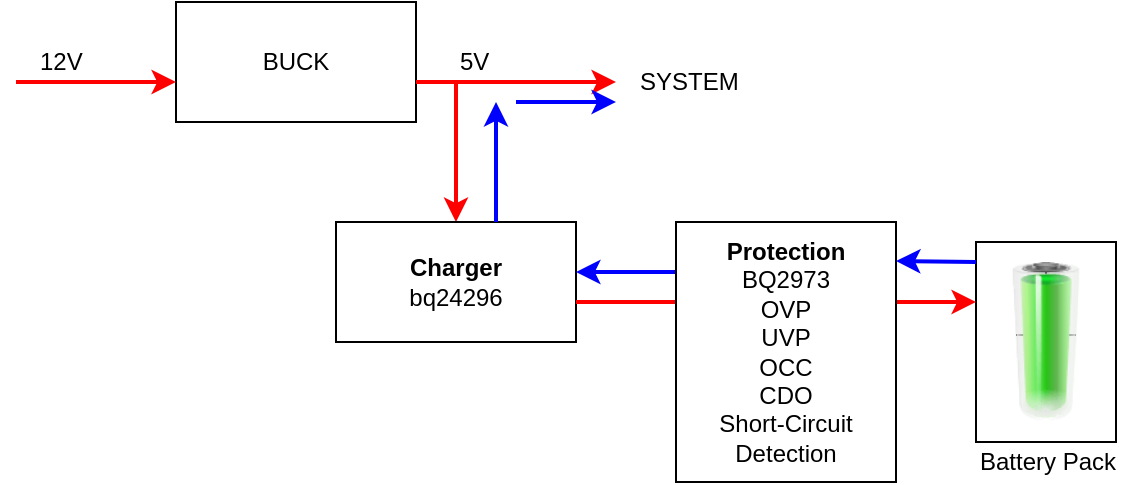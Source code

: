 <mxfile version="12.2.6" type="github" pages="1">
  <diagram id="C29vsQtd6jZAs602P4Rz" name="Page-1">
    <mxGraphModel dx="586" dy="347" grid="1" gridSize="10" guides="1" tooltips="1" connect="1" arrows="1" fold="1" page="1" pageScale="1" pageWidth="850" pageHeight="1100" math="0" shadow="0">
      <root>
        <mxCell id="0"/>
        <mxCell id="1" parent="0"/>
        <mxCell id="2DimMKOM4YlCNLxA1_Jv-13" value="" style="rounded=0;whiteSpace=wrap;html=1;" vertex="1" parent="1">
          <mxGeometry x="560" y="200" width="70" height="100" as="geometry"/>
        </mxCell>
        <mxCell id="2DimMKOM4YlCNLxA1_Jv-1" value="BUCK" style="rounded=0;whiteSpace=wrap;html=1;" vertex="1" parent="1">
          <mxGeometry x="160" y="80" width="120" height="60" as="geometry"/>
        </mxCell>
        <mxCell id="2DimMKOM4YlCNLxA1_Jv-2" value="12V" style="text;html=1;resizable=0;points=[];autosize=1;align=left;verticalAlign=top;spacingTop=-4;" vertex="1" parent="1">
          <mxGeometry x="90" y="100" width="40" height="20" as="geometry"/>
        </mxCell>
        <mxCell id="2DimMKOM4YlCNLxA1_Jv-3" value="" style="endArrow=classic;html=1;entryX=0;entryY=0.667;entryDx=0;entryDy=0;entryPerimeter=0;strokeColor=#FF0000;jumpSize=6;strokeWidth=2;" edge="1" parent="1" target="2DimMKOM4YlCNLxA1_Jv-1">
          <mxGeometry width="50" height="50" relative="1" as="geometry">
            <mxPoint x="80" y="120" as="sourcePoint"/>
            <mxPoint x="130" y="70" as="targetPoint"/>
          </mxGeometry>
        </mxCell>
        <mxCell id="2DimMKOM4YlCNLxA1_Jv-4" value="" style="endArrow=classic;html=1;strokeColor=#FF0000;strokeWidth=2;" edge="1" parent="1">
          <mxGeometry width="50" height="50" relative="1" as="geometry">
            <mxPoint x="280" y="120" as="sourcePoint"/>
            <mxPoint x="380" y="120" as="targetPoint"/>
          </mxGeometry>
        </mxCell>
        <mxCell id="2DimMKOM4YlCNLxA1_Jv-5" value="5V" style="text;html=1;resizable=0;points=[];autosize=1;align=left;verticalAlign=top;spacingTop=-4;" vertex="1" parent="1">
          <mxGeometry x="300" y="100" width="30" height="20" as="geometry"/>
        </mxCell>
        <mxCell id="2DimMKOM4YlCNLxA1_Jv-6" value="SYSTEM" style="text;html=1;resizable=0;points=[];autosize=1;align=left;verticalAlign=top;spacingTop=-4;" vertex="1" parent="1">
          <mxGeometry x="390" y="110" width="60" height="20" as="geometry"/>
        </mxCell>
        <mxCell id="2DimMKOM4YlCNLxA1_Jv-7" value="" style="endArrow=classic;html=1;exitX=0;exitY=1;exitDx=0;exitDy=0;exitPerimeter=0;strokeColor=#FF0000;jumpSize=6;strokeWidth=2;" edge="1" parent="1" source="2DimMKOM4YlCNLxA1_Jv-5">
          <mxGeometry width="50" height="50" relative="1" as="geometry">
            <mxPoint x="270" y="180" as="sourcePoint"/>
            <mxPoint x="300" y="190" as="targetPoint"/>
          </mxGeometry>
        </mxCell>
        <mxCell id="2DimMKOM4YlCNLxA1_Jv-8" value="&lt;b&gt;Charger&lt;/b&gt;&lt;br&gt;bq24296" style="rounded=0;whiteSpace=wrap;html=1;" vertex="1" parent="1">
          <mxGeometry x="240" y="190" width="120" height="60" as="geometry"/>
        </mxCell>
        <mxCell id="2DimMKOM4YlCNLxA1_Jv-10" value="" style="verticalLabelPosition=bottom;shadow=0;dashed=0;align=center;fillColor=#000000;html=1;verticalAlign=top;strokeWidth=1;shape=mxgraph.electrical.miscellaneous.monocell_battery;direction=north;" vertex="1" parent="1">
          <mxGeometry x="580" y="215" width="30" height="70" as="geometry"/>
        </mxCell>
        <mxCell id="2DimMKOM4YlCNLxA1_Jv-14" value="Battery Pack" style="text;html=1;resizable=0;points=[];autosize=1;align=left;verticalAlign=top;spacingTop=-4;" vertex="1" parent="1">
          <mxGeometry x="560" y="300" width="80" height="20" as="geometry"/>
        </mxCell>
        <mxCell id="2DimMKOM4YlCNLxA1_Jv-18" value="" style="image;html=1;labelBackgroundColor=#ffffff;image=img/lib/clip_art/general/Battery_100_128x128.png" vertex="1" parent="1">
          <mxGeometry x="560" y="210" width="70" height="80" as="geometry"/>
        </mxCell>
        <mxCell id="2DimMKOM4YlCNLxA1_Jv-19" value="" style="endArrow=classic;html=1;entryX=0;entryY=0.25;entryDx=0;entryDy=0;strokeColor=#FF0000;jumpSize=6;strokeWidth=2;" edge="1" parent="1" target="2DimMKOM4YlCNLxA1_Jv-18">
          <mxGeometry width="50" height="50" relative="1" as="geometry">
            <mxPoint x="360" y="230" as="sourcePoint"/>
            <mxPoint x="400" y="250" as="targetPoint"/>
          </mxGeometry>
        </mxCell>
        <mxCell id="2DimMKOM4YlCNLxA1_Jv-20" value="" style="endArrow=classic;html=1;entryX=0;entryY=0.25;entryDx=0;entryDy=0;strokeColor=#0000FF;jumpSize=6;strokeWidth=2;" edge="1" parent="1">
          <mxGeometry width="50" height="50" relative="1" as="geometry">
            <mxPoint x="410" y="215.0" as="sourcePoint"/>
            <mxPoint x="360" y="215.0" as="targetPoint"/>
          </mxGeometry>
        </mxCell>
        <mxCell id="2DimMKOM4YlCNLxA1_Jv-22" value="" style="endArrow=classic;html=1;strokeColor=#0000FF;strokeWidth=2;" edge="1" parent="1">
          <mxGeometry width="50" height="50" relative="1" as="geometry">
            <mxPoint x="320" y="190" as="sourcePoint"/>
            <mxPoint x="320" y="130" as="targetPoint"/>
          </mxGeometry>
        </mxCell>
        <mxCell id="2DimMKOM4YlCNLxA1_Jv-24" value="" style="endArrow=classic;html=1;strokeColor=#0000FF;strokeWidth=2;" edge="1" parent="1">
          <mxGeometry width="50" height="50" relative="1" as="geometry">
            <mxPoint x="330" y="130" as="sourcePoint"/>
            <mxPoint x="380" y="130" as="targetPoint"/>
          </mxGeometry>
        </mxCell>
        <mxCell id="2DimMKOM4YlCNLxA1_Jv-25" value="&lt;b&gt;Protection&lt;/b&gt;&lt;br&gt;BQ2973&lt;br&gt;OVP&lt;br&gt;UVP&lt;br&gt;OCC&lt;br&gt;CDO&lt;br&gt;Short-Circuit Detection" style="rounded=0;whiteSpace=wrap;html=1;" vertex="1" parent="1">
          <mxGeometry x="410" y="190" width="110" height="130" as="geometry"/>
        </mxCell>
        <mxCell id="2DimMKOM4YlCNLxA1_Jv-27" value="" style="endArrow=classic;html=1;entryX=0;entryY=0.25;entryDx=0;entryDy=0;strokeColor=#0000FF;jumpSize=6;strokeWidth=2;" edge="1" parent="1">
          <mxGeometry width="50" height="50" relative="1" as="geometry">
            <mxPoint x="560" y="210" as="sourcePoint"/>
            <mxPoint x="520" y="209.5" as="targetPoint"/>
          </mxGeometry>
        </mxCell>
      </root>
    </mxGraphModel>
  </diagram>
</mxfile>
